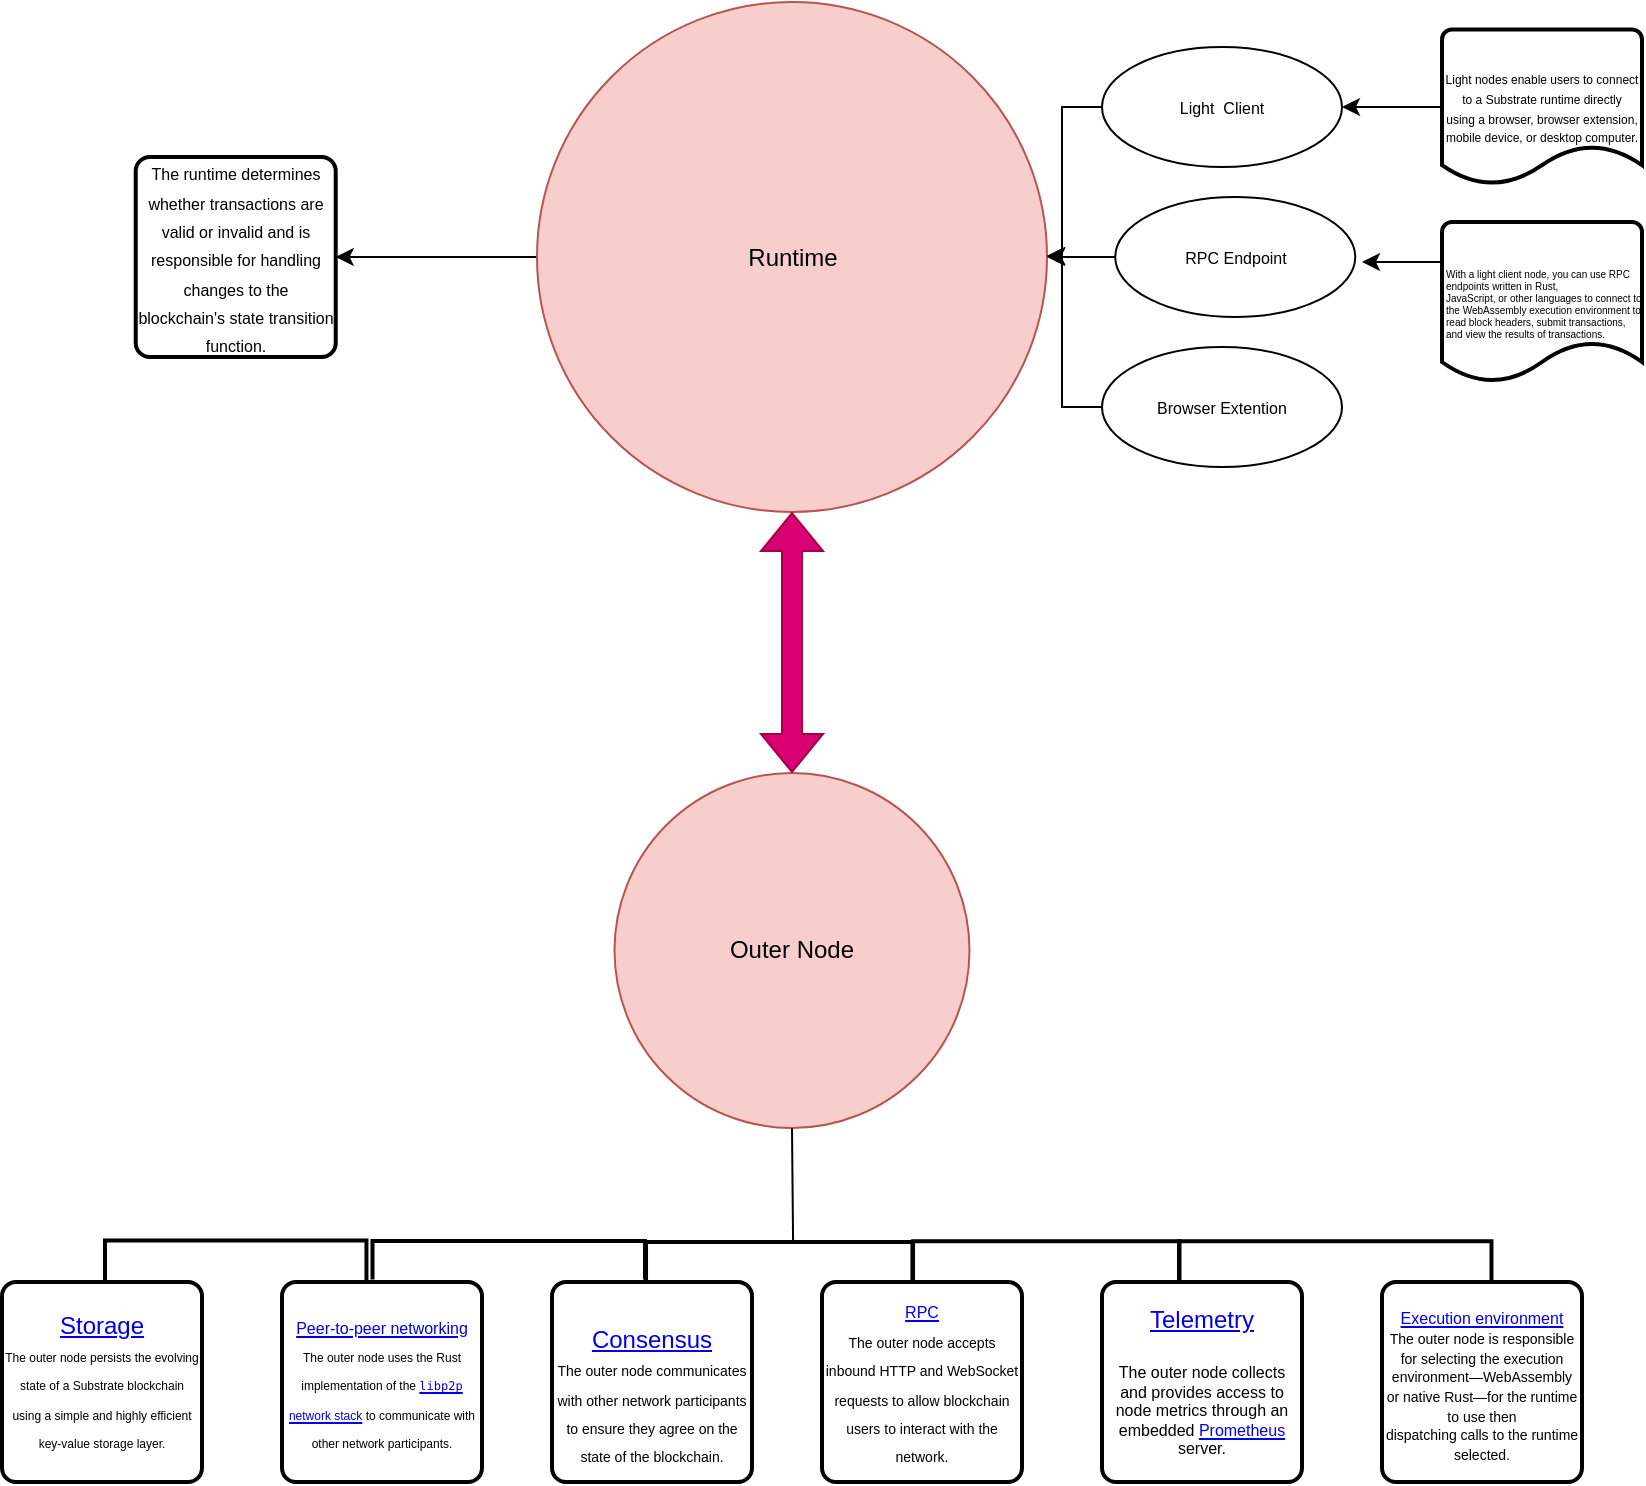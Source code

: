 <mxfile version="20.0.3" type="github">
  <diagram id="rOPN5AsW_ezYcGABef81" name="Page-1">
    <mxGraphModel dx="2343" dy="2400" grid="1" gridSize="10" guides="1" tooltips="1" connect="1" arrows="1" fold="1" page="1" pageScale="1" pageWidth="850" pageHeight="1100" math="0" shadow="0">
      <root>
        <mxCell id="0" />
        <mxCell id="1" parent="0" />
        <mxCell id="SqE_fc_OxPAuAf_JFMiW-1" value="Outer Node" style="ellipse;whiteSpace=wrap;html=1;aspect=fixed;fillColor=#f8cecc;strokeColor=#b85450;" vertex="1" parent="1">
          <mxGeometry x="416.25" y="305.5" width="177.5" height="177.5" as="geometry" />
        </mxCell>
        <mxCell id="SqE_fc_OxPAuAf_JFMiW-6" value="" style="strokeWidth=2;html=1;shape=mxgraph.flowchart.annotation_1;align=left;pointerEvents=1;rotation=90;" vertex="1" parent="1">
          <mxGeometry x="484.49" y="487.52" width="28.25" height="133.21" as="geometry" />
        </mxCell>
        <mxCell id="SqE_fc_OxPAuAf_JFMiW-7" value="" style="strokeWidth=2;html=1;shape=mxgraph.flowchart.annotation_1;align=left;pointerEvents=1;rotation=90;" vertex="1" parent="1">
          <mxGeometry x="214.36" y="486.36" width="25" height="130.73" as="geometry" />
        </mxCell>
        <mxCell id="SqE_fc_OxPAuAf_JFMiW-8" value="&lt;a href=&quot;https://docs.substrate.io/main-docs/fundamentals/state-transitions-and-storage/&quot; hreflang=&quot;en&quot;&gt;Storage&lt;/a&gt;&lt;br&gt;&lt;font style=&quot;font-size: 6px;&quot;&gt;The outer node persists the evolving state of a Substrate blockchain &lt;br&gt;using a simple and highly efficient key-value storage layer.&lt;/font&gt;" style="rounded=1;whiteSpace=wrap;html=1;absoluteArcSize=1;arcSize=14;strokeWidth=2;" vertex="1" parent="1">
          <mxGeometry x="110" y="560" width="100" height="100" as="geometry" />
        </mxCell>
        <mxCell id="SqE_fc_OxPAuAf_JFMiW-9" value="&lt;font style=&quot;font-size: 6px;&quot;&gt;&lt;a style=&quot;font-size: 8px;&quot; href=&quot;https://docs.substrate.io/main-docs/fundamentals/node-and-network-types/&quot; hreflang=&quot;en&quot;&gt;Peer-to-peer networking&lt;br&gt;&lt;/a&gt;The outer node uses the Rust implementation of the &lt;a rel=&quot;noreferrer noopener&quot; target=&quot;_blank&quot; href=&quot;https://libp2p.io/&quot;&gt;&lt;code class=&quot;language-text&quot;&gt;libp2p&lt;/code&gt; network stack&lt;/a&gt; to communicate with other network participants.&lt;/font&gt;" style="rounded=1;whiteSpace=wrap;html=1;absoluteArcSize=1;arcSize=14;strokeWidth=2;" vertex="1" parent="1">
          <mxGeometry x="250" y="560" width="100" height="100" as="geometry" />
        </mxCell>
        <mxCell id="SqE_fc_OxPAuAf_JFMiW-10" value="&lt;div&gt;&lt;font style=&quot;font-size: 12px;&quot;&gt;&lt;br&gt;&lt;/font&gt;&lt;/div&gt;&lt;div&gt;&lt;font style=&quot;font-size: 12px;&quot;&gt;&lt;a href=&quot;https://docs.substrate.io/main-docs/fundamentals/consensus/&quot; hreflang=&quot;en&quot;&gt;Consensus&lt;/a&gt;&lt;/font&gt;&lt;/div&gt;&lt;div align=&quot;center&quot;&gt;&lt;font style=&quot;font-size: 7px;&quot;&gt;The outer node communicates with other network participants to ensure they agree on the state of the blockchain.&lt;/font&gt;&lt;/div&gt;" style="rounded=1;whiteSpace=wrap;html=1;absoluteArcSize=1;arcSize=14;strokeWidth=2;" vertex="1" parent="1">
          <mxGeometry x="385" y="560" width="100" height="100" as="geometry" />
        </mxCell>
        <mxCell id="SqE_fc_OxPAuAf_JFMiW-11" value="&lt;font style=&quot;font-size: 6px;&quot;&gt;&lt;a style=&quot;font-size: 8px;&quot; href=&quot;https://docs.substrate.io/main-docs/fundamentals/node-and-network-types/&quot; hreflang=&quot;en&quot;&gt;RPC&lt;br&gt;&lt;/a&gt;&lt;/font&gt;&lt;font style=&quot;font-size: 7px;&quot;&gt;The outer node accepts inbound HTTP and WebSocket requests to allow blockchain users to interact with the network.&lt;/font&gt;" style="rounded=1;whiteSpace=wrap;html=1;absoluteArcSize=1;arcSize=14;strokeWidth=2;" vertex="1" parent="1">
          <mxGeometry x="520" y="560" width="100" height="100" as="geometry" />
        </mxCell>
        <mxCell id="SqE_fc_OxPAuAf_JFMiW-12" value="" style="strokeWidth=2;html=1;shape=mxgraph.flowchart.annotation_1;align=left;pointerEvents=1;rotation=90;" vertex="1" parent="1">
          <mxGeometry x="622.13" y="483" width="20" height="133.21" as="geometry" />
        </mxCell>
        <mxCell id="SqE_fc_OxPAuAf_JFMiW-13" value="&lt;div&gt;&lt;font style=&quot;font-size: 12px;&quot;&gt;&lt;a href=&quot;https://docs.substrate.io/&quot; hreflang=&quot;en&quot;&gt;Telemetry&lt;/a&gt;&lt;br&gt;&lt;/font&gt;&lt;/div&gt;&lt;div&gt;&lt;br&gt;&lt;/div&gt;&lt;div style=&quot;font-size: 8px;&quot;&gt;The outer node collects and provides access to node metrics through an embedded &lt;a rel=&quot;noreferrer noopener&quot; target=&quot;_blank&quot; href=&quot;https://prometheus.io/&quot;&gt;Prometheus&lt;/a&gt; server.&lt;/div&gt;" style="rounded=1;whiteSpace=wrap;html=1;absoluteArcSize=1;arcSize=14;strokeWidth=2;" vertex="1" parent="1">
          <mxGeometry x="660" y="560" width="100" height="100" as="geometry" />
        </mxCell>
        <mxCell id="SqE_fc_OxPAuAf_JFMiW-14" value="" style="strokeWidth=2;html=1;shape=mxgraph.flowchart.annotation_1;align=left;pointerEvents=1;rotation=90;" vertex="1" parent="1">
          <mxGeometry x="766.63" y="471.5" width="20" height="156.21" as="geometry" />
        </mxCell>
        <mxCell id="SqE_fc_OxPAuAf_JFMiW-15" value="&lt;div&gt;&lt;font style=&quot;font-size: 12px;&quot; size=&quot;1&quot;&gt;&lt;a style=&quot;font-size: 8px;&quot; href=&quot;https://docs.substrate.io/main-docs/build/build-process/&quot; hreflang=&quot;en&quot;&gt;Execution environment&lt;br&gt;&lt;/a&gt;&lt;/font&gt;&lt;/div&gt;&lt;div style=&quot;font-size: 8px;&quot;&gt;&lt;font style=&quot;font-size: 7px;&quot;&gt;The outer node is responsible for selecting the execution &lt;br&gt;environment—WebAssembly or native Rust—for the runtime to use then &lt;br&gt;dispatching calls to the runtime selected.&lt;/font&gt;&lt;/div&gt;" style="rounded=1;whiteSpace=wrap;html=1;absoluteArcSize=1;arcSize=14;strokeWidth=2;" vertex="1" parent="1">
          <mxGeometry x="800" y="560" width="100" height="100" as="geometry" />
        </mxCell>
        <mxCell id="SqE_fc_OxPAuAf_JFMiW-16" value="" style="strokeWidth=2;html=1;shape=mxgraph.flowchart.annotation_1;align=left;pointerEvents=1;rotation=90;" vertex="1" parent="1">
          <mxGeometry x="353.75" y="481" width="19.25" height="136.25" as="geometry" />
        </mxCell>
        <mxCell id="SqE_fc_OxPAuAf_JFMiW-17" value="" style="endArrow=none;html=1;rounded=0;fontSize=7;entryX=0.5;entryY=1;entryDx=0;entryDy=0;exitX=0;exitY=0.448;exitDx=0;exitDy=0;exitPerimeter=0;" edge="1" parent="1" source="SqE_fc_OxPAuAf_JFMiW-6" target="SqE_fc_OxPAuAf_JFMiW-1">
          <mxGeometry width="50" height="50" relative="1" as="geometry">
            <mxPoint x="410" y="610" as="sourcePoint" />
            <mxPoint x="460" y="560" as="targetPoint" />
          </mxGeometry>
        </mxCell>
        <mxCell id="SqE_fc_OxPAuAf_JFMiW-22" value="" style="edgeStyle=orthogonalEdgeStyle;rounded=0;orthogonalLoop=1;jettySize=auto;html=1;fontSize=7;" edge="1" parent="1" source="SqE_fc_OxPAuAf_JFMiW-18" target="SqE_fc_OxPAuAf_JFMiW-20">
          <mxGeometry relative="1" as="geometry" />
        </mxCell>
        <mxCell id="SqE_fc_OxPAuAf_JFMiW-18" value="Runtime" style="ellipse;whiteSpace=wrap;html=1;aspect=fixed;fillColor=#f8cecc;strokeColor=#b85450;" vertex="1" parent="1">
          <mxGeometry x="377.5" y="-80" width="255" height="255" as="geometry" />
        </mxCell>
        <mxCell id="SqE_fc_OxPAuAf_JFMiW-20" value="&lt;font style=&quot;font-size: 8px;&quot;&gt;The runtime determines whether transactions are valid or invalid and is &lt;br/&gt;responsible for handling changes to the blockchain&#39;s state transition &lt;br/&gt;function.&lt;/font&gt;" style="rounded=1;whiteSpace=wrap;html=1;absoluteArcSize=1;arcSize=14;strokeWidth=2;" vertex="1" parent="1">
          <mxGeometry x="176.86" y="-2.5" width="100" height="100" as="geometry" />
        </mxCell>
        <mxCell id="SqE_fc_OxPAuAf_JFMiW-24" value="" style="shape=flexArrow;endArrow=classic;startArrow=classic;html=1;rounded=0;fontSize=8;entryX=0.5;entryY=1;entryDx=0;entryDy=0;exitX=0.5;exitY=0;exitDx=0;exitDy=0;fillColor=#d80073;strokeColor=#A50040;" edge="1" parent="1" source="SqE_fc_OxPAuAf_JFMiW-1" target="SqE_fc_OxPAuAf_JFMiW-18">
          <mxGeometry width="100" height="100" relative="1" as="geometry">
            <mxPoint x="550" y="370" as="sourcePoint" />
            <mxPoint x="650" y="270" as="targetPoint" />
          </mxGeometry>
        </mxCell>
        <mxCell id="SqE_fc_OxPAuAf_JFMiW-29" value="" style="edgeStyle=orthogonalEdgeStyle;rounded=0;orthogonalLoop=1;jettySize=auto;html=1;fontSize=8;" edge="1" parent="1" source="SqE_fc_OxPAuAf_JFMiW-25" target="SqE_fc_OxPAuAf_JFMiW-18">
          <mxGeometry relative="1" as="geometry">
            <Array as="points">
              <mxPoint x="640" y="-27" />
              <mxPoint x="640" y="47" />
            </Array>
          </mxGeometry>
        </mxCell>
        <mxCell id="SqE_fc_OxPAuAf_JFMiW-25" value="Light&amp;nbsp; Client" style="ellipse;whiteSpace=wrap;html=1;fontSize=8;" vertex="1" parent="1">
          <mxGeometry x="660" y="-57.5" width="120" height="60" as="geometry" />
        </mxCell>
        <mxCell id="SqE_fc_OxPAuAf_JFMiW-30" value="" style="edgeStyle=orthogonalEdgeStyle;rounded=0;orthogonalLoop=1;jettySize=auto;html=1;fontSize=8;" edge="1" parent="1" source="SqE_fc_OxPAuAf_JFMiW-26" target="SqE_fc_OxPAuAf_JFMiW-18">
          <mxGeometry relative="1" as="geometry" />
        </mxCell>
        <mxCell id="SqE_fc_OxPAuAf_JFMiW-26" value="RPC Endpoint" style="ellipse;whiteSpace=wrap;html=1;fontSize=8;" vertex="1" parent="1">
          <mxGeometry x="666.63" y="17.5" width="120" height="60" as="geometry" />
        </mxCell>
        <mxCell id="SqE_fc_OxPAuAf_JFMiW-31" value="" style="edgeStyle=orthogonalEdgeStyle;rounded=0;orthogonalLoop=1;jettySize=auto;html=1;fontSize=8;" edge="1" parent="1" source="SqE_fc_OxPAuAf_JFMiW-27" target="SqE_fc_OxPAuAf_JFMiW-18">
          <mxGeometry relative="1" as="geometry">
            <Array as="points">
              <mxPoint x="640" y="123" />
              <mxPoint x="640" y="47" />
            </Array>
          </mxGeometry>
        </mxCell>
        <mxCell id="SqE_fc_OxPAuAf_JFMiW-27" value="Browser Extention" style="ellipse;whiteSpace=wrap;html=1;fontSize=8;" vertex="1" parent="1">
          <mxGeometry x="660" y="92.5" width="120" height="60" as="geometry" />
        </mxCell>
        <mxCell id="SqE_fc_OxPAuAf_JFMiW-33" value="" style="edgeStyle=orthogonalEdgeStyle;rounded=0;orthogonalLoop=1;jettySize=auto;html=1;fontSize=8;" edge="1" parent="1" source="SqE_fc_OxPAuAf_JFMiW-32" target="SqE_fc_OxPAuAf_JFMiW-25">
          <mxGeometry relative="1" as="geometry" />
        </mxCell>
        <mxCell id="SqE_fc_OxPAuAf_JFMiW-32" value="&lt;font style=&quot;font-size: 6px;&quot;&gt;Light nodes enable users to connect to a Substrate runtime directly &lt;br&gt;using a browser, browser extension, mobile device, or desktop computer.&lt;br&gt;&lt;/font&gt;" style="strokeWidth=2;html=1;shape=mxgraph.flowchart.document2;whiteSpace=wrap;size=0.25;fontSize=8;" vertex="1" parent="1">
          <mxGeometry x="830" y="-66.25" width="100" height="77.5" as="geometry" />
        </mxCell>
        <mxCell id="SqE_fc_OxPAuAf_JFMiW-36" value="" style="edgeStyle=orthogonalEdgeStyle;rounded=0;orthogonalLoop=1;jettySize=auto;html=1;fontSize=5;" edge="1" parent="1" source="SqE_fc_OxPAuAf_JFMiW-34">
          <mxGeometry relative="1" as="geometry">
            <mxPoint x="790" y="50" as="targetPoint" />
            <Array as="points">
              <mxPoint x="820" y="50" />
              <mxPoint x="820" y="50" />
            </Array>
          </mxGeometry>
        </mxCell>
        <mxCell id="SqE_fc_OxPAuAf_JFMiW-34" value="&lt;div style=&quot;font-size: 5px;&quot; align=&quot;left&quot;&gt;&lt;font style=&quot;font-size: 5px;&quot;&gt;With a light client node, you can use RPC endpoints written in Rust, &lt;/font&gt;&lt;font style=&quot;font-size: 5px;&quot;&gt;&lt;br&gt;&lt;font style=&quot;font-size: 5px;&quot;&gt;JavaScript, or other languages to connect to the WebAssembly execution &lt;/font&gt;&lt;font style=&quot;font-size: 5px;&quot;&gt;environment to read block headers, submit transactions, and view the &lt;/font&gt;&lt;font style=&quot;font-size: 5px;&quot;&gt;results of transactions.&lt;/font&gt;&lt;/font&gt;&lt;/div&gt;" style="strokeWidth=2;html=1;shape=mxgraph.flowchart.document2;whiteSpace=wrap;size=0.25;fontSize=6;align=left;" vertex="1" parent="1">
          <mxGeometry x="830" y="30" width="100" height="80" as="geometry" />
        </mxCell>
      </root>
    </mxGraphModel>
  </diagram>
</mxfile>

